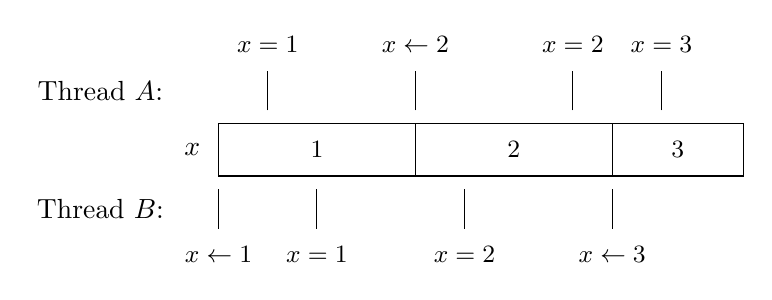 \begin{tikzpicture}
  \node at (-6.5,0.75) { Thread $A$: };
  \node at (-6.5,-0.75) { Thread $B$: };
  \node at (-5.333,0) { $x$ };

  \draw (-5,-0.333) rectangle (-2.5,0.333) node [midway] { \small $1$ };
  \draw (-2.5,-0.333) rectangle (0,0.333) node [midway] { \small $2$ };
  \draw (0,-0.333) rectangle (1.667,0.333) node [midway] { \small $3$ };

  \draw (-5,-0.5) -- (-5,-1) node [below=3pt] { \small $x \leftarrow 1$ };
  \draw (-4.375,0.5) -- (-4.375,1) node [above=3pt] { \small $x = 1$ };
  \draw (-3.75,-0.5) -- (-3.75,-1) node [below=3pt] { \small $x = 1$ };

  \draw (-2.5,0.5) -- (-2.5,1) node [above=3pt] { \small $x \leftarrow 2$ };
  \draw (-1.875,-0.5) -- (-1.875,-1) node [below=3pt] { \small $x = 2$ };
  \draw (-0.5,0.5) -- (-0.5,1) node [above=3pt] { \small $x = 2$ };

  \draw (0,-0.5) -- (0,-1) node [below=3pt] { \small $x \leftarrow 3$ };
  \draw (0.625,0.5) -- (0.625,1) node [above=3pt] { \small $x = 3$ };
\end{tikzpicture}
